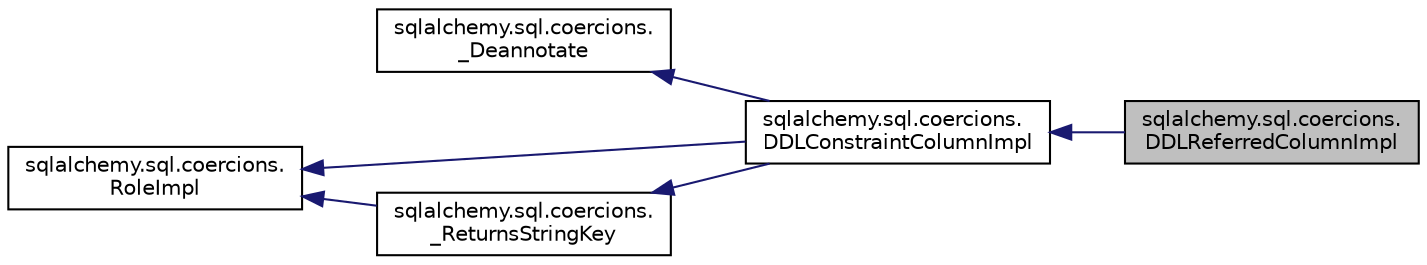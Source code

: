 digraph "sqlalchemy.sql.coercions.DDLReferredColumnImpl"
{
 // LATEX_PDF_SIZE
  edge [fontname="Helvetica",fontsize="10",labelfontname="Helvetica",labelfontsize="10"];
  node [fontname="Helvetica",fontsize="10",shape=record];
  rankdir="LR";
  Node1 [label="sqlalchemy.sql.coercions.\lDDLReferredColumnImpl",height=0.2,width=0.4,color="black", fillcolor="grey75", style="filled", fontcolor="black",tooltip=" "];
  Node2 -> Node1 [dir="back",color="midnightblue",fontsize="10",style="solid",fontname="Helvetica"];
  Node2 [label="sqlalchemy.sql.coercions.\lDDLConstraintColumnImpl",height=0.2,width=0.4,color="black", fillcolor="white", style="filled",URL="$classsqlalchemy_1_1sql_1_1coercions_1_1DDLConstraintColumnImpl.html",tooltip=" "];
  Node3 -> Node2 [dir="back",color="midnightblue",fontsize="10",style="solid",fontname="Helvetica"];
  Node3 [label="sqlalchemy.sql.coercions.\l_Deannotate",height=0.2,width=0.4,color="black", fillcolor="white", style="filled",URL="$classsqlalchemy_1_1sql_1_1coercions_1_1__Deannotate.html",tooltip=" "];
  Node4 -> Node2 [dir="back",color="midnightblue",fontsize="10",style="solid",fontname="Helvetica"];
  Node4 [label="sqlalchemy.sql.coercions.\l_ReturnsStringKey",height=0.2,width=0.4,color="black", fillcolor="white", style="filled",URL="$classsqlalchemy_1_1sql_1_1coercions_1_1__ReturnsStringKey.html",tooltip=" "];
  Node5 -> Node4 [dir="back",color="midnightblue",fontsize="10",style="solid",fontname="Helvetica"];
  Node5 [label="sqlalchemy.sql.coercions.\lRoleImpl",height=0.2,width=0.4,color="black", fillcolor="white", style="filled",URL="$classsqlalchemy_1_1sql_1_1coercions_1_1RoleImpl.html",tooltip=" "];
  Node5 -> Node2 [dir="back",color="midnightblue",fontsize="10",style="solid",fontname="Helvetica"];
}
